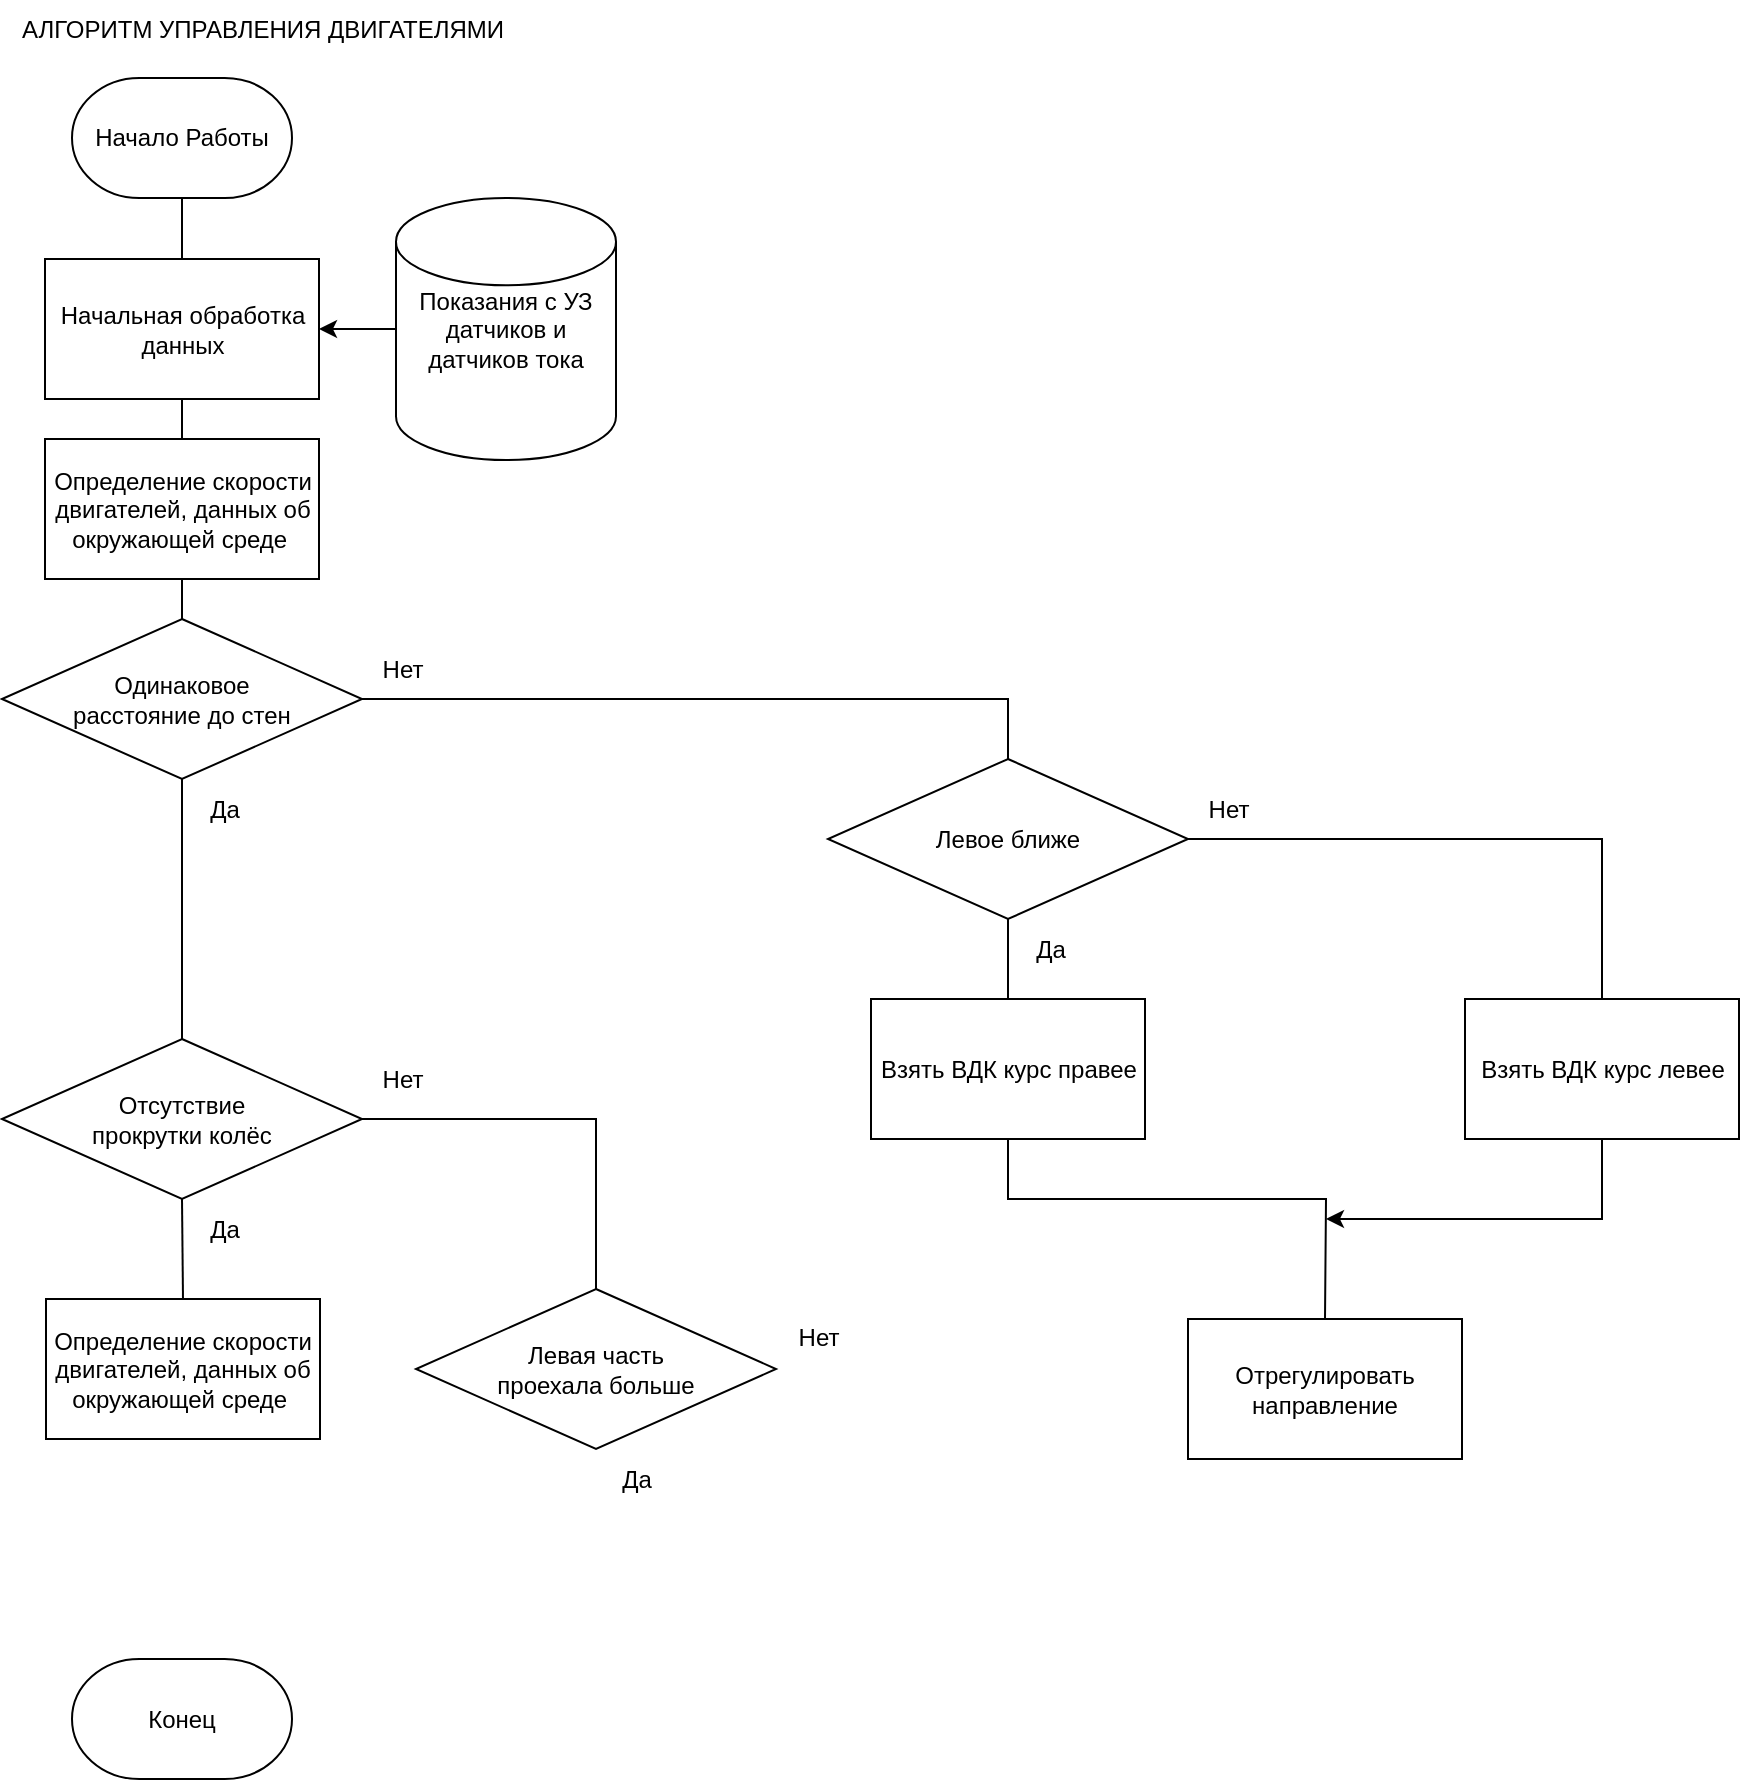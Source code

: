 <mxfile version="20.0.2" type="github">
  <diagram id="5VNmNU1-eSbj-i2qsMjm" name="Page-1">
    <mxGraphModel dx="1128" dy="578" grid="1" gridSize="10" guides="1" tooltips="1" connect="1" arrows="1" fold="1" page="1" pageScale="1" pageWidth="827" pageHeight="1169" math="0" shadow="0">
      <root>
        <mxCell id="0" />
        <mxCell id="1" parent="0" />
        <mxCell id="HW-MEbfRBlbyZqFct1Ii-1" value="АЛГОРИТМ УПРАВЛЕНИЯ ДВИГАТЕЛЯМИ" style="text;html=1;align=center;verticalAlign=middle;resizable=0;points=[];autosize=1;strokeColor=none;fillColor=none;" vertex="1" parent="1">
          <mxGeometry x="11" y="120" width="260" height="30" as="geometry" />
        </mxCell>
        <mxCell id="HW-MEbfRBlbyZqFct1Ii-2" value="Начальная обработка данных" style="rounded=0;whiteSpace=wrap;html=1;" vertex="1" parent="1">
          <mxGeometry x="32.5" y="249.5" width="137" height="70" as="geometry" />
        </mxCell>
        <mxCell id="HW-MEbfRBlbyZqFct1Ii-3" value="Начало Работы" style="strokeWidth=1;html=1;shape=mxgraph.flowchart.terminator;whiteSpace=wrap;" vertex="1" parent="1">
          <mxGeometry x="46" y="159" width="110" height="60" as="geometry" />
        </mxCell>
        <mxCell id="HW-MEbfRBlbyZqFct1Ii-4" value="" style="endArrow=none;html=1;rounded=0;entryX=0.5;entryY=1;entryDx=0;entryDy=0;entryPerimeter=0;exitX=0.5;exitY=0;exitDx=0;exitDy=0;" edge="1" parent="1" source="HW-MEbfRBlbyZqFct1Ii-2" target="HW-MEbfRBlbyZqFct1Ii-3">
          <mxGeometry width="50" height="50" relative="1" as="geometry">
            <mxPoint x="148" y="379.5" as="sourcePoint" />
            <mxPoint x="198" y="329.5" as="targetPoint" />
          </mxGeometry>
        </mxCell>
        <mxCell id="HW-MEbfRBlbyZqFct1Ii-5" value="Конец" style="strokeWidth=1;html=1;shape=mxgraph.flowchart.terminator;whiteSpace=wrap;" vertex="1" parent="1">
          <mxGeometry x="46" y="949.5" width="110" height="60" as="geometry" />
        </mxCell>
        <mxCell id="HW-MEbfRBlbyZqFct1Ii-6" style="edgeStyle=orthogonalEdgeStyle;rounded=0;orthogonalLoop=1;jettySize=auto;html=1;entryX=1;entryY=0.5;entryDx=0;entryDy=0;" edge="1" parent="1" source="HW-MEbfRBlbyZqFct1Ii-7" target="HW-MEbfRBlbyZqFct1Ii-2">
          <mxGeometry relative="1" as="geometry">
            <mxPoint x="169.5" y="284" as="targetPoint" />
          </mxGeometry>
        </mxCell>
        <mxCell id="HW-MEbfRBlbyZqFct1Ii-7" value="Показания с УЗ датчиков и датчиков тока" style="strokeWidth=1;html=1;shape=mxgraph.flowchart.database;whiteSpace=wrap;" vertex="1" parent="1">
          <mxGeometry x="208" y="219" width="110" height="131" as="geometry" />
        </mxCell>
        <mxCell id="HW-MEbfRBlbyZqFct1Ii-9" value="Определение скорости двигателей, данных об окружающей среде&amp;nbsp;" style="rounded=0;whiteSpace=wrap;html=1;" vertex="1" parent="1">
          <mxGeometry x="32.5" y="339.5" width="137" height="70" as="geometry" />
        </mxCell>
        <mxCell id="HW-MEbfRBlbyZqFct1Ii-10" value="" style="endArrow=none;html=1;rounded=0;entryX=0.5;entryY=1;entryDx=0;entryDy=0;exitX=0.5;exitY=0;exitDx=0;exitDy=0;" edge="1" parent="1" source="HW-MEbfRBlbyZqFct1Ii-9" target="HW-MEbfRBlbyZqFct1Ii-2">
          <mxGeometry width="50" height="50" relative="1" as="geometry">
            <mxPoint x="178" y="429.5" as="sourcePoint" />
            <mxPoint x="228" y="379.5" as="targetPoint" />
          </mxGeometry>
        </mxCell>
        <mxCell id="HW-MEbfRBlbyZqFct1Ii-11" value="" style="endArrow=none;html=1;rounded=0;entryX=0.5;entryY=1;entryDx=0;entryDy=0;exitX=0.5;exitY=0;exitDx=0;exitDy=0;" edge="1" parent="1" source="HW-MEbfRBlbyZqFct1Ii-13" target="HW-MEbfRBlbyZqFct1Ii-9">
          <mxGeometry width="50" height="50" relative="1" as="geometry">
            <mxPoint x="101" y="429.5" as="sourcePoint" />
            <mxPoint x="488" y="459.5" as="targetPoint" />
          </mxGeometry>
        </mxCell>
        <mxCell id="HW-MEbfRBlbyZqFct1Ii-13" value="Одинаковое &lt;br&gt;расстояние до стен" style="rhombus;whiteSpace=wrap;html=1;" vertex="1" parent="1">
          <mxGeometry x="11" y="429.5" width="180" height="80" as="geometry" />
        </mxCell>
        <mxCell id="HW-MEbfRBlbyZqFct1Ii-19" value="Отсутствие &lt;br&gt;прокрутки колёс" style="rhombus;whiteSpace=wrap;html=1;" vertex="1" parent="1">
          <mxGeometry x="11" y="639.5" width="180" height="80" as="geometry" />
        </mxCell>
        <mxCell id="HW-MEbfRBlbyZqFct1Ii-20" value="" style="endArrow=none;html=1;rounded=0;entryX=0.5;entryY=1;entryDx=0;entryDy=0;exitX=0.5;exitY=0;exitDx=0;exitDy=0;" edge="1" parent="1" source="HW-MEbfRBlbyZqFct1Ii-19" target="HW-MEbfRBlbyZqFct1Ii-13">
          <mxGeometry width="50" height="50" relative="1" as="geometry">
            <mxPoint x="118" y="549.5" as="sourcePoint" />
            <mxPoint x="168" y="499.5" as="targetPoint" />
          </mxGeometry>
        </mxCell>
        <mxCell id="HW-MEbfRBlbyZqFct1Ii-21" value="Да" style="text;html=1;align=center;verticalAlign=middle;resizable=0;points=[];autosize=1;strokeColor=none;fillColor=none;" vertex="1" parent="1">
          <mxGeometry x="102" y="509.5" width="40" height="30" as="geometry" />
        </mxCell>
        <mxCell id="HW-MEbfRBlbyZqFct1Ii-22" value="Нет" style="text;html=1;align=center;verticalAlign=middle;resizable=0;points=[];autosize=1;strokeColor=none;fillColor=none;" vertex="1" parent="1">
          <mxGeometry x="191" y="439.5" width="40" height="30" as="geometry" />
        </mxCell>
        <mxCell id="HW-MEbfRBlbyZqFct1Ii-23" value="Да" style="text;html=1;align=center;verticalAlign=middle;resizable=0;points=[];autosize=1;strokeColor=none;fillColor=none;" vertex="1" parent="1">
          <mxGeometry x="102" y="719.5" width="40" height="30" as="geometry" />
        </mxCell>
        <mxCell id="HW-MEbfRBlbyZqFct1Ii-24" value="Нет" style="text;html=1;align=center;verticalAlign=middle;resizable=0;points=[];autosize=1;strokeColor=none;fillColor=none;" vertex="1" parent="1">
          <mxGeometry x="191" y="644.5" width="40" height="30" as="geometry" />
        </mxCell>
        <mxCell id="HW-MEbfRBlbyZqFct1Ii-25" value="Определение скорости двигателей, данных об окружающей среде&amp;nbsp;" style="rounded=0;whiteSpace=wrap;html=1;" vertex="1" parent="1">
          <mxGeometry x="33" y="769.5" width="137" height="70" as="geometry" />
        </mxCell>
        <mxCell id="HW-MEbfRBlbyZqFct1Ii-26" value="" style="endArrow=none;html=1;rounded=0;entryX=0.5;entryY=1;entryDx=0;entryDy=0;exitX=0.5;exitY=0;exitDx=0;exitDy=0;" edge="1" parent="1" source="HW-MEbfRBlbyZqFct1Ii-25" target="HW-MEbfRBlbyZqFct1Ii-19">
          <mxGeometry width="50" height="50" relative="1" as="geometry">
            <mxPoint x="148" y="779.5" as="sourcePoint" />
            <mxPoint x="198" y="729.5" as="targetPoint" />
          </mxGeometry>
        </mxCell>
        <mxCell id="HW-MEbfRBlbyZqFct1Ii-27" value="" style="endArrow=none;html=1;rounded=0;exitX=1;exitY=0.5;exitDx=0;exitDy=0;entryX=0.5;entryY=0;entryDx=0;entryDy=0;" edge="1" parent="1" source="HW-MEbfRBlbyZqFct1Ii-13" target="HW-MEbfRBlbyZqFct1Ii-28">
          <mxGeometry width="50" height="50" relative="1" as="geometry">
            <mxPoint x="288" y="509.5" as="sourcePoint" />
            <mxPoint x="398" y="469.5" as="targetPoint" />
            <Array as="points">
              <mxPoint x="514" y="469.5" />
            </Array>
          </mxGeometry>
        </mxCell>
        <mxCell id="HW-MEbfRBlbyZqFct1Ii-28" value="Левое ближе" style="rhombus;whiteSpace=wrap;html=1;" vertex="1" parent="1">
          <mxGeometry x="424" y="499.5" width="180" height="80" as="geometry" />
        </mxCell>
        <mxCell id="HW-MEbfRBlbyZqFct1Ii-29" value="Нет" style="text;html=1;align=center;verticalAlign=middle;resizable=0;points=[];autosize=1;strokeColor=none;fillColor=none;" vertex="1" parent="1">
          <mxGeometry x="604" y="509.5" width="40" height="30" as="geometry" />
        </mxCell>
        <mxCell id="HW-MEbfRBlbyZqFct1Ii-30" value="" style="endArrow=none;html=1;rounded=0;entryX=0.5;entryY=0;entryDx=0;entryDy=0;exitX=1;exitY=0.5;exitDx=0;exitDy=0;" edge="1" parent="1" target="HW-MEbfRBlbyZqFct1Ii-41" source="HW-MEbfRBlbyZqFct1Ii-28">
          <mxGeometry width="50" height="50" relative="1" as="geometry">
            <mxPoint x="614" y="569.5" as="sourcePoint" />
            <mxPoint x="811" y="569.5" as="targetPoint" />
            <Array as="points">
              <mxPoint x="811" y="539.5" />
            </Array>
          </mxGeometry>
        </mxCell>
        <mxCell id="HW-MEbfRBlbyZqFct1Ii-32" value="" style="endArrow=none;html=1;rounded=0;entryX=0.5;entryY=1;entryDx=0;entryDy=0;exitX=0.5;exitY=0;exitDx=0;exitDy=0;" edge="1" parent="1" source="HW-MEbfRBlbyZqFct1Ii-40">
          <mxGeometry width="50" height="50" relative="1" as="geometry">
            <mxPoint x="514" y="629.5" as="sourcePoint" />
            <mxPoint x="514" y="579.5" as="targetPoint" />
          </mxGeometry>
        </mxCell>
        <mxCell id="HW-MEbfRBlbyZqFct1Ii-33" value="Да" style="text;html=1;align=center;verticalAlign=middle;resizable=0;points=[];autosize=1;strokeColor=none;fillColor=none;" vertex="1" parent="1">
          <mxGeometry x="515" y="579.5" width="40" height="30" as="geometry" />
        </mxCell>
        <mxCell id="HW-MEbfRBlbyZqFct1Ii-35" value="Левая часть&lt;br&gt;проехала больше" style="rhombus;whiteSpace=wrap;html=1;" vertex="1" parent="1">
          <mxGeometry x="218" y="764.5" width="180" height="80" as="geometry" />
        </mxCell>
        <mxCell id="HW-MEbfRBlbyZqFct1Ii-36" value="" style="endArrow=none;html=1;rounded=0;exitX=1;exitY=0.5;exitDx=0;exitDy=0;entryX=0.5;entryY=0;entryDx=0;entryDy=0;" edge="1" parent="1" source="HW-MEbfRBlbyZqFct1Ii-19" target="HW-MEbfRBlbyZqFct1Ii-35">
          <mxGeometry width="50" height="50" relative="1" as="geometry">
            <mxPoint x="358" y="679.5" as="sourcePoint" />
            <mxPoint x="408" y="629.5" as="targetPoint" />
            <Array as="points">
              <mxPoint x="308" y="679.5" />
            </Array>
          </mxGeometry>
        </mxCell>
        <mxCell id="HW-MEbfRBlbyZqFct1Ii-40" value="Взять ВДК курс правее" style="rounded=0;whiteSpace=wrap;html=1;" vertex="1" parent="1">
          <mxGeometry x="445.5" y="619.5" width="137" height="70" as="geometry" />
        </mxCell>
        <mxCell id="HW-MEbfRBlbyZqFct1Ii-41" value="Взять ВДК курс левее" style="rounded=0;whiteSpace=wrap;html=1;" vertex="1" parent="1">
          <mxGeometry x="742.5" y="619.5" width="137" height="70" as="geometry" />
        </mxCell>
        <mxCell id="HW-MEbfRBlbyZqFct1Ii-43" value="" style="endArrow=none;html=1;rounded=0;entryX=0.5;entryY=1;entryDx=0;entryDy=0;exitX=0.5;exitY=0;exitDx=0;exitDy=0;" edge="1" parent="1" source="HW-MEbfRBlbyZqFct1Ii-45" target="HW-MEbfRBlbyZqFct1Ii-40">
          <mxGeometry width="50" height="50" relative="1" as="geometry">
            <mxPoint x="673" y="784.5" as="sourcePoint" />
            <mxPoint x="473" y="819.5" as="targetPoint" />
            <Array as="points">
              <mxPoint x="673" y="719.5" />
              <mxPoint x="514" y="719.5" />
            </Array>
          </mxGeometry>
        </mxCell>
        <mxCell id="HW-MEbfRBlbyZqFct1Ii-44" value="" style="endArrow=classic;html=1;rounded=0;exitX=0.5;exitY=1;exitDx=0;exitDy=0;" edge="1" parent="1" source="HW-MEbfRBlbyZqFct1Ii-41">
          <mxGeometry width="50" height="50" relative="1" as="geometry">
            <mxPoint x="653" y="779.5" as="sourcePoint" />
            <mxPoint x="673" y="729.5" as="targetPoint" />
            <Array as="points">
              <mxPoint x="811" y="729.5" />
            </Array>
          </mxGeometry>
        </mxCell>
        <mxCell id="HW-MEbfRBlbyZqFct1Ii-45" value="Отрегулировать направление" style="rounded=0;whiteSpace=wrap;html=1;" vertex="1" parent="1">
          <mxGeometry x="604" y="779.5" width="137" height="70" as="geometry" />
        </mxCell>
        <mxCell id="HW-MEbfRBlbyZqFct1Ii-46" value="Да" style="text;html=1;align=center;verticalAlign=middle;resizable=0;points=[];autosize=1;strokeColor=none;fillColor=none;" vertex="1" parent="1">
          <mxGeometry x="308" y="844.5" width="40" height="30" as="geometry" />
        </mxCell>
        <mxCell id="HW-MEbfRBlbyZqFct1Ii-47" value="Нет" style="text;html=1;align=center;verticalAlign=middle;resizable=0;points=[];autosize=1;strokeColor=none;fillColor=none;" vertex="1" parent="1">
          <mxGeometry x="398.5" y="773.5" width="40" height="30" as="geometry" />
        </mxCell>
      </root>
    </mxGraphModel>
  </diagram>
</mxfile>
